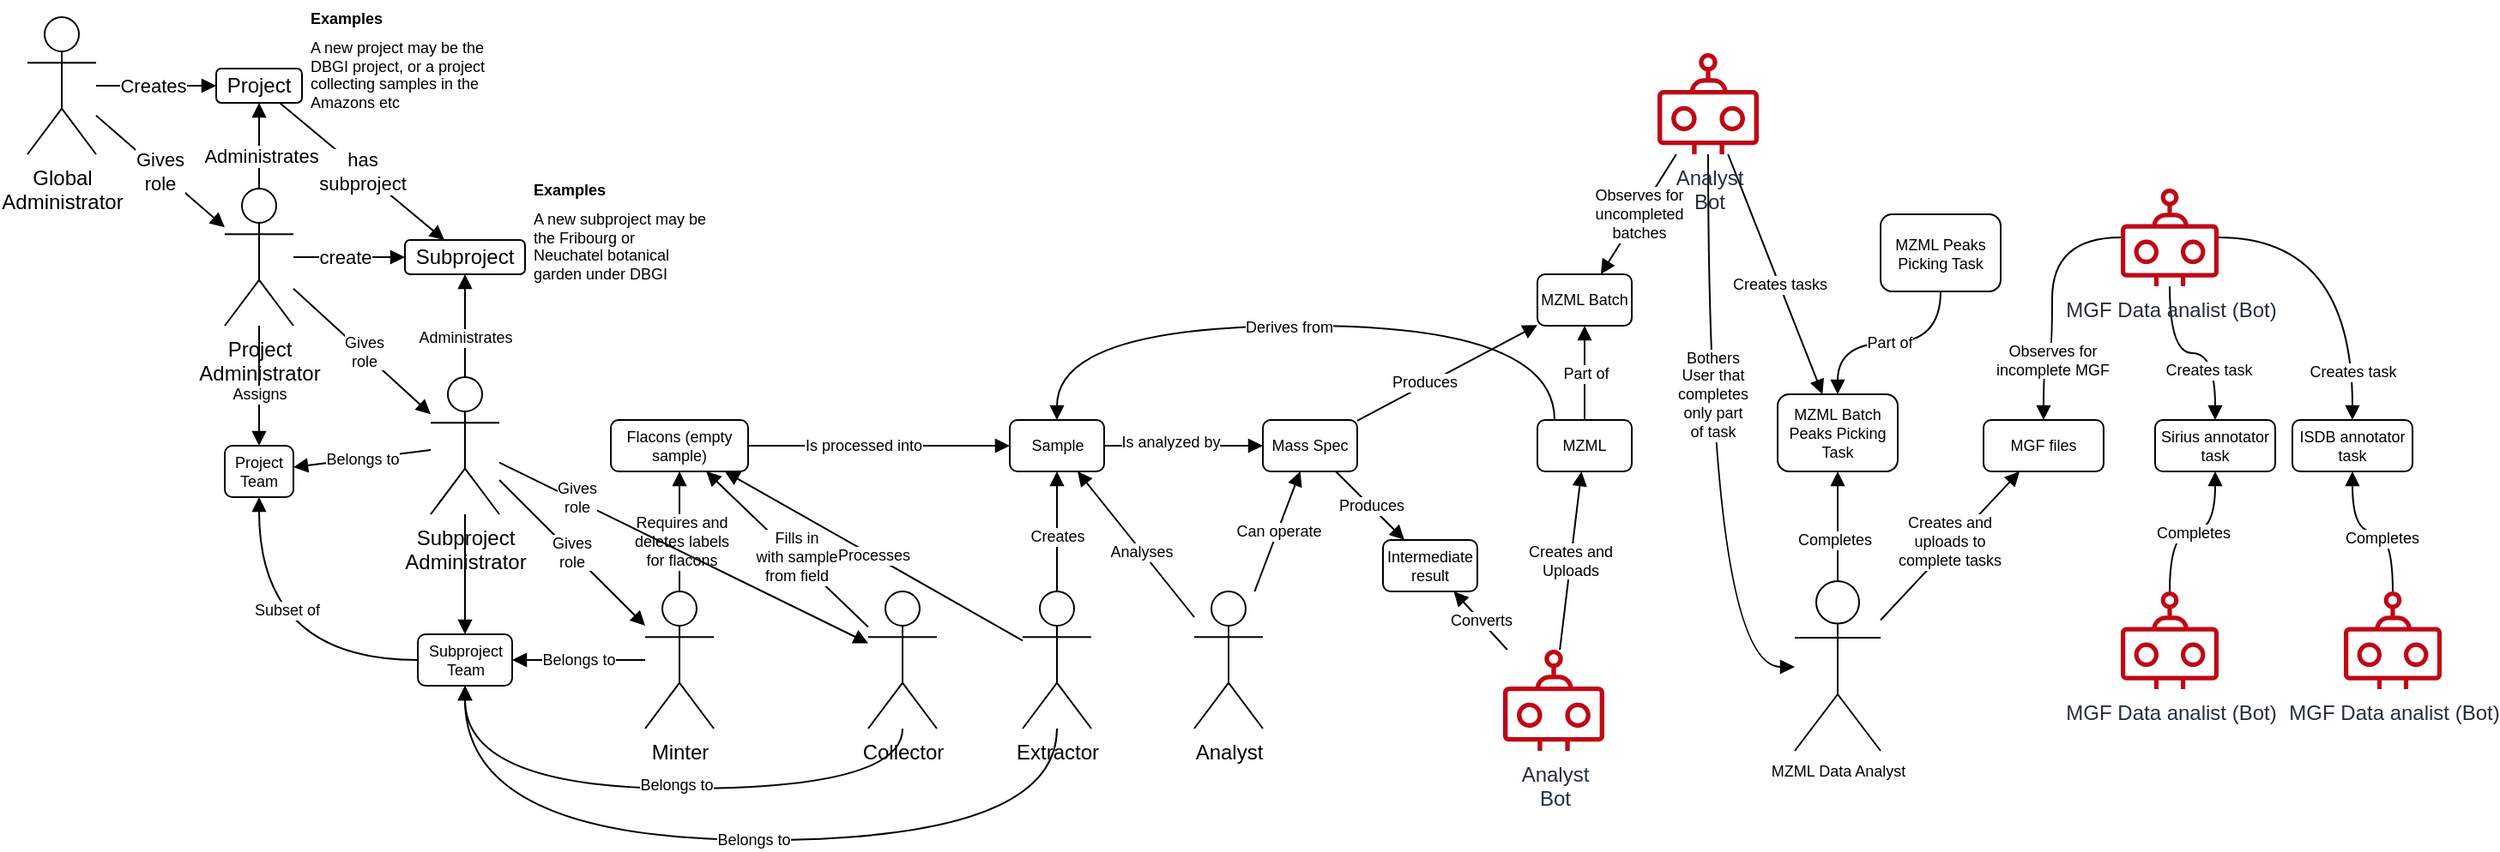 <mxfile version="20.2.3" type="device"><diagram id="7NCMc9wtYUD0csrnKZFC" name="Pagina-1"><mxGraphModel dx="721" dy="496" grid="1" gridSize="10" guides="1" tooltips="1" connect="1" arrows="1" fold="1" page="1" pageScale="1" pageWidth="827" pageHeight="1169" math="0" shadow="0"><root><mxCell id="0"/><mxCell id="1" parent="0"/><mxCell id="H2XPnX6alecPHPqTXPR5-9" style="edgeStyle=orthogonalEdgeStyle;rounded=0;orthogonalLoop=1;jettySize=auto;html=1;endArrow=block;endFill=1;" edge="1" parent="1" source="H2XPnX6alecPHPqTXPR5-6" target="H2XPnX6alecPHPqTXPR5-8"><mxGeometry relative="1" as="geometry"/></mxCell><mxCell id="H2XPnX6alecPHPqTXPR5-10" value="Creates" style="edgeLabel;html=1;align=center;verticalAlign=middle;resizable=0;points=[];" vertex="1" connectable="0" parent="H2XPnX6alecPHPqTXPR5-9"><mxGeometry x="-0.251" y="-2" relative="1" as="geometry"><mxPoint x="7" y="-2" as="offset"/></mxGeometry></mxCell><mxCell id="H2XPnX6alecPHPqTXPR5-11" value="Gives&lt;br&gt;role" style="rounded=0;orthogonalLoop=1;jettySize=auto;html=1;endArrow=block;endFill=1;" edge="1" parent="1" source="H2XPnX6alecPHPqTXPR5-6" target="H2XPnX6alecPHPqTXPR5-7"><mxGeometry relative="1" as="geometry"/></mxCell><mxCell id="H2XPnX6alecPHPqTXPR5-6" value="Global&lt;br&gt;Administrator" style="shape=umlActor;verticalLabelPosition=bottom;verticalAlign=top;html=1;outlineConnect=0;" vertex="1" parent="1"><mxGeometry x="40" y="30" width="40" height="80" as="geometry"/></mxCell><mxCell id="H2XPnX6alecPHPqTXPR5-12" style="edgeStyle=none;rounded=0;orthogonalLoop=1;jettySize=auto;html=1;endArrow=block;endFill=1;" edge="1" parent="1" source="H2XPnX6alecPHPqTXPR5-7" target="H2XPnX6alecPHPqTXPR5-8"><mxGeometry relative="1" as="geometry"/></mxCell><mxCell id="H2XPnX6alecPHPqTXPR5-13" value="Administrates" style="edgeLabel;html=1;align=center;verticalAlign=middle;resizable=0;points=[];" vertex="1" connectable="0" parent="H2XPnX6alecPHPqTXPR5-12"><mxGeometry x="-0.234" y="-1" relative="1" as="geometry"><mxPoint as="offset"/></mxGeometry></mxCell><mxCell id="H2XPnX6alecPHPqTXPR5-17" style="edgeStyle=none;rounded=0;orthogonalLoop=1;jettySize=auto;html=1;endArrow=block;endFill=1;" edge="1" parent="1" source="H2XPnX6alecPHPqTXPR5-7" target="H2XPnX6alecPHPqTXPR5-14"><mxGeometry relative="1" as="geometry"/></mxCell><mxCell id="H2XPnX6alecPHPqTXPR5-18" value="create" style="edgeLabel;html=1;align=center;verticalAlign=middle;resizable=0;points=[];" vertex="1" connectable="0" parent="H2XPnX6alecPHPqTXPR5-17"><mxGeometry x="-0.089" relative="1" as="geometry"><mxPoint as="offset"/></mxGeometry></mxCell><mxCell id="H2XPnX6alecPHPqTXPR5-23" style="edgeStyle=none;rounded=0;orthogonalLoop=1;jettySize=auto;html=1;fontSize=9;endArrow=block;endFill=1;" edge="1" parent="1" source="H2XPnX6alecPHPqTXPR5-7" target="H2XPnX6alecPHPqTXPR5-22"><mxGeometry relative="1" as="geometry"/></mxCell><mxCell id="H2XPnX6alecPHPqTXPR5-24" value="Gives&lt;br&gt;role" style="edgeLabel;html=1;align=center;verticalAlign=middle;resizable=0;points=[];fontSize=9;" vertex="1" connectable="0" parent="H2XPnX6alecPHPqTXPR5-23"><mxGeometry x="0.016" y="1" relative="1" as="geometry"><mxPoint as="offset"/></mxGeometry></mxCell><mxCell id="H2XPnX6alecPHPqTXPR5-28" style="edgeStyle=none;rounded=0;orthogonalLoop=1;jettySize=auto;html=1;fontSize=9;endArrow=block;endFill=1;" edge="1" parent="1" source="H2XPnX6alecPHPqTXPR5-7" target="H2XPnX6alecPHPqTXPR5-27"><mxGeometry relative="1" as="geometry"/></mxCell><mxCell id="H2XPnX6alecPHPqTXPR5-29" value="Assigns" style="edgeLabel;html=1;align=center;verticalAlign=middle;resizable=0;points=[];fontSize=9;" vertex="1" connectable="0" parent="H2XPnX6alecPHPqTXPR5-28"><mxGeometry x="0.144" relative="1" as="geometry"><mxPoint as="offset"/></mxGeometry></mxCell><mxCell id="H2XPnX6alecPHPqTXPR5-7" value="Project&lt;br&gt;Administrator" style="shape=umlActor;verticalLabelPosition=bottom;verticalAlign=top;html=1;outlineConnect=0;" vertex="1" parent="1"><mxGeometry x="155" y="130" width="40" height="80" as="geometry"/></mxCell><mxCell id="H2XPnX6alecPHPqTXPR5-19" value="has&lt;br&gt;subproject" style="edgeStyle=none;rounded=0;orthogonalLoop=1;jettySize=auto;html=1;endArrow=block;endFill=1;" edge="1" parent="1" source="H2XPnX6alecPHPqTXPR5-8" target="H2XPnX6alecPHPqTXPR5-14"><mxGeometry relative="1" as="geometry"/></mxCell><mxCell id="H2XPnX6alecPHPqTXPR5-8" value="Project" style="rounded=1;whiteSpace=wrap;html=1;" vertex="1" parent="1"><mxGeometry x="150" y="60" width="50" height="20" as="geometry"/></mxCell><mxCell id="H2XPnX6alecPHPqTXPR5-14" value="Subproject" style="rounded=1;whiteSpace=wrap;html=1;" vertex="1" parent="1"><mxGeometry x="260" y="160" width="70" height="20" as="geometry"/></mxCell><mxCell id="H2XPnX6alecPHPqTXPR5-20" value="&lt;h1 style=&quot;font-size: 9px;&quot;&gt;Examples&lt;/h1&gt;&lt;div style=&quot;font-size: 9px;&quot;&gt;A new project may be the DBGI project, or a project collecting samples in the Amazons etc&lt;/div&gt;" style="text;html=1;strokeColor=none;fillColor=none;spacing=5;spacingTop=-20;whiteSpace=wrap;overflow=hidden;rounded=0;fontSize=9;" vertex="1" parent="1"><mxGeometry x="200" y="30" width="110" height="60" as="geometry"/></mxCell><mxCell id="H2XPnX6alecPHPqTXPR5-21" value="&lt;h1 style=&quot;font-size: 9px;&quot;&gt;Examples&lt;/h1&gt;&lt;div style=&quot;font-size: 9px;&quot;&gt;A new subproject may be the Fribourg or Neuchatel botanical garden under DBGI&lt;/div&gt;" style="text;html=1;strokeColor=none;fillColor=none;spacing=5;spacingTop=-20;whiteSpace=wrap;overflow=hidden;rounded=0;fontSize=9;" vertex="1" parent="1"><mxGeometry x="330" y="130" width="110" height="60" as="geometry"/></mxCell><mxCell id="H2XPnX6alecPHPqTXPR5-25" style="edgeStyle=none;rounded=0;orthogonalLoop=1;jettySize=auto;html=1;fontSize=9;endArrow=block;endFill=1;" edge="1" parent="1" source="H2XPnX6alecPHPqTXPR5-22" target="H2XPnX6alecPHPqTXPR5-14"><mxGeometry relative="1" as="geometry"/></mxCell><mxCell id="H2XPnX6alecPHPqTXPR5-26" value="Administrates" style="edgeLabel;html=1;align=center;verticalAlign=middle;resizable=0;points=[];fontSize=9;" vertex="1" connectable="0" parent="H2XPnX6alecPHPqTXPR5-25"><mxGeometry x="-0.234" relative="1" as="geometry"><mxPoint as="offset"/></mxGeometry></mxCell><mxCell id="H2XPnX6alecPHPqTXPR5-31" style="edgeStyle=none;rounded=0;orthogonalLoop=1;jettySize=auto;html=1;fontSize=9;endArrow=block;endFill=1;" edge="1" parent="1" source="H2XPnX6alecPHPqTXPR5-22" target="H2XPnX6alecPHPqTXPR5-30"><mxGeometry relative="1" as="geometry"/></mxCell><mxCell id="H2XPnX6alecPHPqTXPR5-32" value="Belongs to" style="edgeStyle=none;rounded=0;orthogonalLoop=1;jettySize=auto;html=1;fontSize=9;endArrow=block;endFill=1;" edge="1" parent="1" source="H2XPnX6alecPHPqTXPR5-22" target="H2XPnX6alecPHPqTXPR5-27"><mxGeometry relative="1" as="geometry"/></mxCell><mxCell id="H2XPnX6alecPHPqTXPR5-40" value="Gives&lt;br&gt;role" style="edgeStyle=none;rounded=0;orthogonalLoop=1;jettySize=auto;html=1;fontSize=9;endArrow=block;endFill=1;" edge="1" parent="1" source="H2XPnX6alecPHPqTXPR5-22" target="H2XPnX6alecPHPqTXPR5-35"><mxGeometry relative="1" as="geometry"/></mxCell><mxCell id="H2XPnX6alecPHPqTXPR5-22" value="Subproject&lt;br&gt;Administrator" style="shape=umlActor;verticalLabelPosition=bottom;verticalAlign=top;html=1;outlineConnect=0;" vertex="1" parent="1"><mxGeometry x="275" y="240" width="40" height="80" as="geometry"/></mxCell><mxCell id="H2XPnX6alecPHPqTXPR5-27" value="Project&lt;br&gt;Team" style="rounded=1;whiteSpace=wrap;html=1;fontSize=9;" vertex="1" parent="1"><mxGeometry x="155" y="280" width="40" height="30" as="geometry"/></mxCell><mxCell id="H2XPnX6alecPHPqTXPR5-54" style="edgeStyle=orthogonalEdgeStyle;curved=1;rounded=0;orthogonalLoop=1;jettySize=auto;html=1;fontSize=9;endArrow=block;endFill=1;" edge="1" parent="1" source="H2XPnX6alecPHPqTXPR5-30" target="H2XPnX6alecPHPqTXPR5-27"><mxGeometry relative="1" as="geometry"/></mxCell><mxCell id="H2XPnX6alecPHPqTXPR5-55" value="Subset of" style="edgeLabel;html=1;align=center;verticalAlign=middle;resizable=0;points=[];fontSize=9;" vertex="1" connectable="0" parent="H2XPnX6alecPHPqTXPR5-54"><mxGeometry x="0.301" y="-16" relative="1" as="geometry"><mxPoint as="offset"/></mxGeometry></mxCell><mxCell id="H2XPnX6alecPHPqTXPR5-30" value="Subproject&lt;br&gt;Team" style="rounded=1;whiteSpace=wrap;html=1;fontSize=9;" vertex="1" parent="1"><mxGeometry x="267.5" y="390" width="55" height="30" as="geometry"/></mxCell><mxCell id="H2XPnX6alecPHPqTXPR5-36" value="Belongs to" style="edgeStyle=none;rounded=0;orthogonalLoop=1;jettySize=auto;html=1;fontSize=9;endArrow=block;endFill=1;" edge="1" parent="1" source="H2XPnX6alecPHPqTXPR5-35" target="H2XPnX6alecPHPqTXPR5-30"><mxGeometry relative="1" as="geometry"/></mxCell><mxCell id="H2XPnX6alecPHPqTXPR5-38" style="edgeStyle=none;rounded=0;orthogonalLoop=1;jettySize=auto;html=1;fontSize=9;endArrow=block;endFill=1;" edge="1" parent="1" source="H2XPnX6alecPHPqTXPR5-35" target="H2XPnX6alecPHPqTXPR5-37"><mxGeometry relative="1" as="geometry"/></mxCell><mxCell id="H2XPnX6alecPHPqTXPR5-39" value="Requires and&lt;br&gt;deletes labels&lt;br&gt;for flacons" style="edgeLabel;html=1;align=center;verticalAlign=middle;resizable=0;points=[];fontSize=9;" vertex="1" connectable="0" parent="H2XPnX6alecPHPqTXPR5-38"><mxGeometry x="-0.176" y="-1" relative="1" as="geometry"><mxPoint as="offset"/></mxGeometry></mxCell><mxCell id="H2XPnX6alecPHPqTXPR5-35" value="Minter" style="shape=umlActor;verticalLabelPosition=bottom;verticalAlign=top;html=1;outlineConnect=0;" vertex="1" parent="1"><mxGeometry x="400" y="365" width="40" height="80" as="geometry"/></mxCell><mxCell id="H2XPnX6alecPHPqTXPR5-60" style="edgeStyle=none;rounded=0;orthogonalLoop=1;jettySize=auto;html=1;fontSize=9;endArrow=block;endFill=1;" edge="1" parent="1" source="H2XPnX6alecPHPqTXPR5-37" target="H2XPnX6alecPHPqTXPR5-51"><mxGeometry relative="1" as="geometry"/></mxCell><mxCell id="H2XPnX6alecPHPqTXPR5-61" value="Is processed into" style="edgeLabel;html=1;align=center;verticalAlign=middle;resizable=0;points=[];fontSize=9;" vertex="1" connectable="0" parent="H2XPnX6alecPHPqTXPR5-60"><mxGeometry x="-0.119" relative="1" as="geometry"><mxPoint as="offset"/></mxGeometry></mxCell><mxCell id="H2XPnX6alecPHPqTXPR5-37" value="Flacons (empty sample)" style="rounded=1;whiteSpace=wrap;html=1;fontSize=9;" vertex="1" parent="1"><mxGeometry x="380" y="265" width="80" height="30" as="geometry"/></mxCell><mxCell id="H2XPnX6alecPHPqTXPR5-45" style="edgeStyle=none;rounded=0;orthogonalLoop=1;jettySize=auto;html=1;fontSize=9;endArrow=block;endFill=1;" edge="1" parent="1" source="H2XPnX6alecPHPqTXPR5-41" target="H2XPnX6alecPHPqTXPR5-37"><mxGeometry relative="1" as="geometry"/></mxCell><mxCell id="H2XPnX6alecPHPqTXPR5-46" value="Fills in&lt;br&gt;with sample&lt;br&gt;from field" style="edgeLabel;html=1;align=center;verticalAlign=middle;resizable=0;points=[];fontSize=9;" vertex="1" connectable="0" parent="H2XPnX6alecPHPqTXPR5-45"><mxGeometry x="-0.105" relative="1" as="geometry"><mxPoint as="offset"/></mxGeometry></mxCell><mxCell id="H2XPnX6alecPHPqTXPR5-47" style="edgeStyle=orthogonalEdgeStyle;rounded=0;orthogonalLoop=1;jettySize=auto;html=1;fontSize=9;endArrow=block;endFill=1;curved=1;" edge="1" parent="1" source="H2XPnX6alecPHPqTXPR5-41" target="H2XPnX6alecPHPqTXPR5-30"><mxGeometry relative="1" as="geometry"><Array as="points"><mxPoint x="550" y="480"/><mxPoint x="295" y="480"/></Array></mxGeometry></mxCell><mxCell id="H2XPnX6alecPHPqTXPR5-48" value="Belongs to" style="edgeLabel;html=1;align=center;verticalAlign=middle;resizable=0;points=[];fontSize=9;" vertex="1" connectable="0" parent="H2XPnX6alecPHPqTXPR5-47"><mxGeometry x="-0.046" y="-2" relative="1" as="geometry"><mxPoint as="offset"/></mxGeometry></mxCell><mxCell id="H2XPnX6alecPHPqTXPR5-41" value="Collector" style="shape=umlActor;verticalLabelPosition=bottom;verticalAlign=top;html=1;outlineConnect=0;" vertex="1" parent="1"><mxGeometry x="530" y="365" width="40" height="80" as="geometry"/></mxCell><mxCell id="H2XPnX6alecPHPqTXPR5-49" value="Gives&lt;br&gt;role" style="edgeStyle=none;rounded=0;orthogonalLoop=1;jettySize=auto;html=1;fontSize=9;endArrow=block;endFill=1;" edge="1" parent="1" source="H2XPnX6alecPHPqTXPR5-22" target="H2XPnX6alecPHPqTXPR5-41"><mxGeometry x="-0.588" y="2" relative="1" as="geometry"><mxPoint x="325" y="310" as="sourcePoint"/><mxPoint x="410.0" y="395" as="targetPoint"/><mxPoint as="offset"/></mxGeometry></mxCell><mxCell id="H2XPnX6alecPHPqTXPR5-52" style="edgeStyle=orthogonalEdgeStyle;curved=1;rounded=0;orthogonalLoop=1;jettySize=auto;html=1;fontSize=9;endArrow=block;endFill=1;" edge="1" parent="1" source="H2XPnX6alecPHPqTXPR5-50" target="H2XPnX6alecPHPqTXPR5-30"><mxGeometry relative="1" as="geometry"><Array as="points"><mxPoint x="640" y="510"/><mxPoint x="295" y="510"/></Array></mxGeometry></mxCell><mxCell id="H2XPnX6alecPHPqTXPR5-53" value="Belongs to" style="edgeLabel;html=1;align=center;verticalAlign=middle;resizable=0;points=[];fontSize=9;" vertex="1" connectable="0" parent="H2XPnX6alecPHPqTXPR5-52"><mxGeometry x="-0.033" relative="1" as="geometry"><mxPoint as="offset"/></mxGeometry></mxCell><mxCell id="H2XPnX6alecPHPqTXPR5-56" style="edgeStyle=orthogonalEdgeStyle;curved=1;rounded=0;orthogonalLoop=1;jettySize=auto;html=1;fontSize=9;endArrow=block;endFill=1;" edge="1" parent="1" source="H2XPnX6alecPHPqTXPR5-50" target="H2XPnX6alecPHPqTXPR5-51"><mxGeometry relative="1" as="geometry"/></mxCell><mxCell id="H2XPnX6alecPHPqTXPR5-57" value="Creates" style="edgeLabel;html=1;align=center;verticalAlign=middle;resizable=0;points=[];fontSize=9;" vertex="1" connectable="0" parent="H2XPnX6alecPHPqTXPR5-56"><mxGeometry x="-0.073" relative="1" as="geometry"><mxPoint as="offset"/></mxGeometry></mxCell><mxCell id="H2XPnX6alecPHPqTXPR5-59" value="Processes" style="rounded=0;orthogonalLoop=1;jettySize=auto;html=1;fontSize=9;endArrow=block;endFill=1;" edge="1" parent="1" source="H2XPnX6alecPHPqTXPR5-50" target="H2XPnX6alecPHPqTXPR5-37"><mxGeometry relative="1" as="geometry"/></mxCell><mxCell id="H2XPnX6alecPHPqTXPR5-50" value="Extractor" style="shape=umlActor;verticalLabelPosition=bottom;verticalAlign=top;html=1;outlineConnect=0;" vertex="1" parent="1"><mxGeometry x="620" y="365" width="40" height="80" as="geometry"/></mxCell><mxCell id="H2XPnX6alecPHPqTXPR5-67" style="edgeStyle=none;rounded=0;orthogonalLoop=1;jettySize=auto;html=1;fontSize=9;endArrow=block;endFill=1;" edge="1" parent="1" source="H2XPnX6alecPHPqTXPR5-51" target="H2XPnX6alecPHPqTXPR5-63"><mxGeometry relative="1" as="geometry"/></mxCell><mxCell id="H2XPnX6alecPHPqTXPR5-68" value="Is analyzed by" style="edgeLabel;html=1;align=center;verticalAlign=middle;resizable=0;points=[];fontSize=9;" vertex="1" connectable="0" parent="H2XPnX6alecPHPqTXPR5-67"><mxGeometry x="-0.176" y="2" relative="1" as="geometry"><mxPoint as="offset"/></mxGeometry></mxCell><mxCell id="H2XPnX6alecPHPqTXPR5-51" value="Sample" style="rounded=1;whiteSpace=wrap;html=1;fontSize=9;" vertex="1" parent="1"><mxGeometry x="612.5" y="265" width="55" height="30" as="geometry"/></mxCell><mxCell id="H2XPnX6alecPHPqTXPR5-64" value="Can operate" style="edgeStyle=none;rounded=0;orthogonalLoop=1;jettySize=auto;html=1;fontSize=9;endArrow=block;endFill=1;" edge="1" parent="1" source="H2XPnX6alecPHPqTXPR5-62" target="H2XPnX6alecPHPqTXPR5-63"><mxGeometry relative="1" as="geometry"/></mxCell><mxCell id="H2XPnX6alecPHPqTXPR5-65" style="edgeStyle=none;rounded=0;orthogonalLoop=1;jettySize=auto;html=1;fontSize=9;endArrow=block;endFill=1;" edge="1" parent="1" source="H2XPnX6alecPHPqTXPR5-62" target="H2XPnX6alecPHPqTXPR5-51"><mxGeometry relative="1" as="geometry"/></mxCell><mxCell id="H2XPnX6alecPHPqTXPR5-66" value="Analyses" style="edgeLabel;html=1;align=center;verticalAlign=middle;resizable=0;points=[];fontSize=9;" vertex="1" connectable="0" parent="H2XPnX6alecPHPqTXPR5-65"><mxGeometry x="-0.095" relative="1" as="geometry"><mxPoint as="offset"/></mxGeometry></mxCell><mxCell id="H2XPnX6alecPHPqTXPR5-62" value="Analyst" style="shape=umlActor;verticalLabelPosition=bottom;verticalAlign=top;html=1;outlineConnect=0;" vertex="1" parent="1"><mxGeometry x="720" y="365" width="40" height="80" as="geometry"/></mxCell><mxCell id="H2XPnX6alecPHPqTXPR5-76" value="Produces" style="rounded=0;orthogonalLoop=1;jettySize=auto;html=1;fontSize=9;endArrow=block;endFill=1;" edge="1" parent="1" source="H2XPnX6alecPHPqTXPR5-63" target="H2XPnX6alecPHPqTXPR5-75"><mxGeometry relative="1" as="geometry"/></mxCell><mxCell id="H2XPnX6alecPHPqTXPR5-93" style="edgeStyle=none;rounded=0;orthogonalLoop=1;jettySize=auto;html=1;fontSize=9;endArrow=block;endFill=1;" edge="1" parent="1" source="H2XPnX6alecPHPqTXPR5-63" target="H2XPnX6alecPHPqTXPR5-92"><mxGeometry relative="1" as="geometry"/></mxCell><mxCell id="H2XPnX6alecPHPqTXPR5-94" value="Produces" style="edgeLabel;html=1;align=center;verticalAlign=middle;resizable=0;points=[];fontSize=9;" vertex="1" connectable="0" parent="H2XPnX6alecPHPqTXPR5-93"><mxGeometry x="-0.231" y="2" relative="1" as="geometry"><mxPoint as="offset"/></mxGeometry></mxCell><mxCell id="H2XPnX6alecPHPqTXPR5-63" value="Mass Spec" style="rounded=1;whiteSpace=wrap;html=1;fontSize=9;" vertex="1" parent="1"><mxGeometry x="760" y="265" width="55" height="30" as="geometry"/></mxCell><mxCell id="H2XPnX6alecPHPqTXPR5-73" style="edgeStyle=orthogonalEdgeStyle;rounded=0;orthogonalLoop=1;jettySize=auto;html=1;fontSize=9;endArrow=block;endFill=1;curved=1;" edge="1" parent="1" source="H2XPnX6alecPHPqTXPR5-69" target="H2XPnX6alecPHPqTXPR5-51"><mxGeometry relative="1" as="geometry"><Array as="points"><mxPoint x="930" y="210"/><mxPoint x="640" y="210"/></Array></mxGeometry></mxCell><mxCell id="H2XPnX6alecPHPqTXPR5-74" value="Derives from" style="edgeLabel;html=1;align=center;verticalAlign=middle;resizable=0;points=[];fontSize=9;" vertex="1" connectable="0" parent="H2XPnX6alecPHPqTXPR5-73"><mxGeometry x="0.05" y="1" relative="1" as="geometry"><mxPoint as="offset"/></mxGeometry></mxCell><mxCell id="H2XPnX6alecPHPqTXPR5-96" value="Part of" style="edgeStyle=none;rounded=0;orthogonalLoop=1;jettySize=auto;html=1;fontSize=9;endArrow=block;endFill=1;" edge="1" parent="1" source="H2XPnX6alecPHPqTXPR5-69" target="H2XPnX6alecPHPqTXPR5-92"><mxGeometry relative="1" as="geometry"/></mxCell><mxCell id="H2XPnX6alecPHPqTXPR5-69" value="MZML" style="rounded=1;whiteSpace=wrap;html=1;fontSize=9;" vertex="1" parent="1"><mxGeometry x="920" y="265" width="55" height="30" as="geometry"/></mxCell><mxCell id="H2XPnX6alecPHPqTXPR5-75" value="Intermediate result" style="rounded=1;whiteSpace=wrap;html=1;fontSize=9;" vertex="1" parent="1"><mxGeometry x="830" y="335" width="55" height="30" as="geometry"/></mxCell><mxCell id="H2XPnX6alecPHPqTXPR5-79" value="Converts" style="edgeStyle=none;rounded=0;orthogonalLoop=1;jettySize=auto;html=1;fontSize=9;endArrow=block;endFill=1;" edge="1" parent="1" source="H2XPnX6alecPHPqTXPR5-77" target="H2XPnX6alecPHPqTXPR5-75"><mxGeometry relative="1" as="geometry"/></mxCell><mxCell id="H2XPnX6alecPHPqTXPR5-80" value="Creates and&lt;br&gt;Uploads" style="edgeStyle=none;rounded=0;orthogonalLoop=1;jettySize=auto;html=1;fontSize=9;endArrow=block;endFill=1;" edge="1" parent="1" source="H2XPnX6alecPHPqTXPR5-77" target="H2XPnX6alecPHPqTXPR5-69"><mxGeometry relative="1" as="geometry"/></mxCell><mxCell id="H2XPnX6alecPHPqTXPR5-77" value="Analyst&lt;br&gt;Bot" style="sketch=0;outlineConnect=0;fontColor=#232F3E;gradientColor=none;fillColor=#BF0816;strokeColor=none;dashed=0;verticalLabelPosition=bottom;verticalAlign=top;align=center;html=1;fontSize=12;fontStyle=0;aspect=fixed;pointerEvents=1;shape=mxgraph.aws4.waf_bot;" vertex="1" parent="1"><mxGeometry x="900" y="399" width="59" height="59" as="geometry"/></mxCell><mxCell id="H2XPnX6alecPHPqTXPR5-82" value="MZML Batch Peaks Picking Task" style="rounded=1;whiteSpace=wrap;html=1;fontSize=9;" vertex="1" parent="1"><mxGeometry x="1060" y="250" width="70" height="45" as="geometry"/></mxCell><mxCell id="H2XPnX6alecPHPqTXPR5-87" style="edgeStyle=none;rounded=0;orthogonalLoop=1;jettySize=auto;html=1;fontSize=9;endArrow=block;endFill=1;" edge="1" parent="1" source="H2XPnX6alecPHPqTXPR5-84" target="H2XPnX6alecPHPqTXPR5-82"><mxGeometry relative="1" as="geometry"/></mxCell><mxCell id="H2XPnX6alecPHPqTXPR5-88" value="Completes" style="edgeLabel;html=1;align=center;verticalAlign=middle;resizable=0;points=[];fontSize=9;" vertex="1" connectable="0" parent="H2XPnX6alecPHPqTXPR5-87"><mxGeometry x="-0.233" y="2" relative="1" as="geometry"><mxPoint as="offset"/></mxGeometry></mxCell><mxCell id="H2XPnX6alecPHPqTXPR5-90" style="edgeStyle=none;rounded=0;orthogonalLoop=1;jettySize=auto;html=1;fontSize=9;endArrow=block;endFill=1;" edge="1" parent="1" source="H2XPnX6alecPHPqTXPR5-84" target="H2XPnX6alecPHPqTXPR5-89"><mxGeometry relative="1" as="geometry"/></mxCell><mxCell id="H2XPnX6alecPHPqTXPR5-91" value="Creates and&lt;br&gt;uploads to&lt;br&gt;complete tasks" style="edgeLabel;html=1;align=center;verticalAlign=middle;resizable=0;points=[];fontSize=9;" vertex="1" connectable="0" parent="H2XPnX6alecPHPqTXPR5-90"><mxGeometry x="0.02" y="2" relative="1" as="geometry"><mxPoint as="offset"/></mxGeometry></mxCell><mxCell id="H2XPnX6alecPHPqTXPR5-84" value="MZML Data Analyst" style="shape=umlActor;verticalLabelPosition=bottom;verticalAlign=top;html=1;outlineConnect=0;fontSize=9;" vertex="1" parent="1"><mxGeometry x="1070" y="359" width="50" height="99" as="geometry"/></mxCell><mxCell id="H2XPnX6alecPHPqTXPR5-89" value="MGF files" style="rounded=1;whiteSpace=wrap;html=1;fontSize=9;" vertex="1" parent="1"><mxGeometry x="1180" y="265" width="70" height="30" as="geometry"/></mxCell><mxCell id="H2XPnX6alecPHPqTXPR5-92" value="MZML Batch" style="rounded=1;whiteSpace=wrap;html=1;fontSize=9;" vertex="1" parent="1"><mxGeometry x="920" y="180" width="55" height="30" as="geometry"/></mxCell><mxCell id="H2XPnX6alecPHPqTXPR5-100" style="edgeStyle=none;rounded=0;orthogonalLoop=1;jettySize=auto;html=1;fontSize=9;endArrow=block;endFill=1;" edge="1" parent="1" source="H2XPnX6alecPHPqTXPR5-99" target="H2XPnX6alecPHPqTXPR5-82"><mxGeometry relative="1" as="geometry"/></mxCell><mxCell id="H2XPnX6alecPHPqTXPR5-102" value="Creates tasks" style="edgeLabel;html=1;align=center;verticalAlign=middle;resizable=0;points=[];fontSize=9;" vertex="1" connectable="0" parent="H2XPnX6alecPHPqTXPR5-100"><mxGeometry x="0.077" relative="1" as="geometry"><mxPoint as="offset"/></mxGeometry></mxCell><mxCell id="H2XPnX6alecPHPqTXPR5-101" value="Observes for&lt;br&gt;uncompleted&lt;br&gt;batches" style="edgeStyle=none;rounded=0;orthogonalLoop=1;jettySize=auto;html=1;fontSize=9;endArrow=block;endFill=1;" edge="1" parent="1" source="H2XPnX6alecPHPqTXPR5-99" target="H2XPnX6alecPHPqTXPR5-92"><mxGeometry relative="1" as="geometry"/></mxCell><mxCell id="H2XPnX6alecPHPqTXPR5-103" style="edgeStyle=orthogonalEdgeStyle;rounded=0;orthogonalLoop=1;jettySize=auto;html=1;fontSize=9;endArrow=block;endFill=1;curved=1;" edge="1" parent="1" source="H2XPnX6alecPHPqTXPR5-99" target="H2XPnX6alecPHPqTXPR5-84"><mxGeometry relative="1" as="geometry"><Array as="points"><mxPoint x="1019" y="409"/></Array></mxGeometry></mxCell><mxCell id="H2XPnX6alecPHPqTXPR5-104" value="Bothers&lt;br&gt;User that&lt;br&gt;completes&lt;br&gt;only part&lt;br&gt;of task" style="edgeLabel;html=1;align=center;verticalAlign=middle;resizable=0;points=[];fontSize=9;" vertex="1" connectable="0" parent="H2XPnX6alecPHPqTXPR5-103"><mxGeometry x="-0.2" y="2" relative="1" as="geometry"><mxPoint as="offset"/></mxGeometry></mxCell><mxCell id="H2XPnX6alecPHPqTXPR5-99" value="Analyst&lt;br&gt;Bot" style="sketch=0;outlineConnect=0;fontColor=#232F3E;gradientColor=none;fillColor=#BF0816;strokeColor=none;dashed=0;verticalLabelPosition=bottom;verticalAlign=top;align=center;html=1;fontSize=12;fontStyle=0;aspect=fixed;pointerEvents=1;shape=mxgraph.aws4.waf_bot;" vertex="1" parent="1"><mxGeometry x="990" y="51" width="59" height="59" as="geometry"/></mxCell><mxCell id="H2XPnX6alecPHPqTXPR5-106" value="Part of" style="edgeStyle=orthogonalEdgeStyle;curved=1;rounded=0;orthogonalLoop=1;jettySize=auto;html=1;fontSize=9;endArrow=block;endFill=1;" edge="1" parent="1" source="H2XPnX6alecPHPqTXPR5-105" target="H2XPnX6alecPHPqTXPR5-82"><mxGeometry relative="1" as="geometry"/></mxCell><mxCell id="H2XPnX6alecPHPqTXPR5-105" value="MZML Peaks Picking Task" style="rounded=1;whiteSpace=wrap;html=1;fontSize=9;" vertex="1" parent="1"><mxGeometry x="1120" y="145" width="70" height="45" as="geometry"/></mxCell><mxCell id="H2XPnX6alecPHPqTXPR5-110" style="edgeStyle=orthogonalEdgeStyle;curved=1;rounded=0;orthogonalLoop=1;jettySize=auto;html=1;fontSize=9;endArrow=block;endFill=1;" edge="1" parent="1" source="H2XPnX6alecPHPqTXPR5-108" target="H2XPnX6alecPHPqTXPR5-109"><mxGeometry relative="1" as="geometry"/></mxCell><mxCell id="H2XPnX6alecPHPqTXPR5-112" value="Completes" style="edgeLabel;html=1;align=center;verticalAlign=middle;resizable=0;points=[];fontSize=9;" vertex="1" connectable="0" parent="H2XPnX6alecPHPqTXPR5-110"><mxGeometry x="-0.003" y="-1" relative="1" as="geometry"><mxPoint as="offset"/></mxGeometry></mxCell><mxCell id="H2XPnX6alecPHPqTXPR5-108" value="MGF Data analist (Bot)" style="sketch=0;outlineConnect=0;fontColor=#232F3E;gradientColor=none;fillColor=#BF0816;strokeColor=none;dashed=0;verticalLabelPosition=bottom;verticalAlign=top;align=center;html=1;fontSize=12;fontStyle=0;aspect=fixed;pointerEvents=1;shape=mxgraph.aws4.waf_bot;" vertex="1" parent="1"><mxGeometry x="1260" y="365" width="57" height="57" as="geometry"/></mxCell><mxCell id="H2XPnX6alecPHPqTXPR5-109" value="Sirius annotator task" style="rounded=1;whiteSpace=wrap;html=1;fontSize=9;" vertex="1" parent="1"><mxGeometry x="1280" y="265" width="70" height="30" as="geometry"/></mxCell><mxCell id="H2XPnX6alecPHPqTXPR5-114" value="Observes for&lt;br&gt;incomplete MGF" style="edgeStyle=orthogonalEdgeStyle;curved=1;rounded=0;orthogonalLoop=1;jettySize=auto;html=1;fontSize=9;endArrow=block;endFill=1;" edge="1" parent="1" source="H2XPnX6alecPHPqTXPR5-113" target="H2XPnX6alecPHPqTXPR5-89"><mxGeometry x="0.472" relative="1" as="geometry"><Array as="points"><mxPoint x="1220" y="159"/><mxPoint x="1220" y="230"/><mxPoint x="1215" y="230"/></Array><mxPoint as="offset"/></mxGeometry></mxCell><mxCell id="H2XPnX6alecPHPqTXPR5-115" style="edgeStyle=orthogonalEdgeStyle;curved=1;rounded=0;orthogonalLoop=1;jettySize=auto;html=1;fontSize=9;endArrow=block;endFill=1;" edge="1" parent="1" source="H2XPnX6alecPHPqTXPR5-113" target="H2XPnX6alecPHPqTXPR5-109"><mxGeometry relative="1" as="geometry"/></mxCell><mxCell id="H2XPnX6alecPHPqTXPR5-116" value="Creates task" style="edgeLabel;html=1;align=center;verticalAlign=middle;resizable=0;points=[];fontSize=9;" vertex="1" connectable="0" parent="H2XPnX6alecPHPqTXPR5-115"><mxGeometry x="0.44" y="-4" relative="1" as="geometry"><mxPoint as="offset"/></mxGeometry></mxCell><mxCell id="H2XPnX6alecPHPqTXPR5-118" style="edgeStyle=orthogonalEdgeStyle;curved=1;rounded=0;orthogonalLoop=1;jettySize=auto;html=1;fontSize=9;endArrow=block;endFill=1;" edge="1" parent="1" source="H2XPnX6alecPHPqTXPR5-113" target="H2XPnX6alecPHPqTXPR5-117"><mxGeometry relative="1" as="geometry"/></mxCell><mxCell id="H2XPnX6alecPHPqTXPR5-122" value="Creates task" style="edgeLabel;html=1;align=center;verticalAlign=middle;resizable=0;points=[];fontSize=9;" vertex="1" connectable="0" parent="H2XPnX6alecPHPqTXPR5-118"><mxGeometry x="0.697" relative="1" as="geometry"><mxPoint as="offset"/></mxGeometry></mxCell><mxCell id="H2XPnX6alecPHPqTXPR5-113" value="MGF Data analist (Bot)" style="sketch=0;outlineConnect=0;fontColor=#232F3E;gradientColor=none;fillColor=#BF0816;strokeColor=none;dashed=0;verticalLabelPosition=bottom;verticalAlign=top;align=center;html=1;fontSize=12;fontStyle=0;aspect=fixed;pointerEvents=1;shape=mxgraph.aws4.waf_bot;" vertex="1" parent="1"><mxGeometry x="1260" y="130" width="57" height="57" as="geometry"/></mxCell><mxCell id="H2XPnX6alecPHPqTXPR5-117" value="ISDB annotator task" style="rounded=1;whiteSpace=wrap;html=1;fontSize=9;" vertex="1" parent="1"><mxGeometry x="1360" y="265" width="70" height="30" as="geometry"/></mxCell><mxCell id="H2XPnX6alecPHPqTXPR5-120" style="edgeStyle=orthogonalEdgeStyle;curved=1;rounded=0;orthogonalLoop=1;jettySize=auto;html=1;fontSize=9;endArrow=block;endFill=1;" edge="1" parent="1" source="H2XPnX6alecPHPqTXPR5-119" target="H2XPnX6alecPHPqTXPR5-117"><mxGeometry relative="1" as="geometry"/></mxCell><mxCell id="H2XPnX6alecPHPqTXPR5-121" value="Completes" style="edgeLabel;html=1;align=center;verticalAlign=middle;resizable=0;points=[];fontSize=9;" vertex="1" connectable="0" parent="H2XPnX6alecPHPqTXPR5-120"><mxGeometry x="-0.099" y="4" relative="1" as="geometry"><mxPoint as="offset"/></mxGeometry></mxCell><mxCell id="H2XPnX6alecPHPqTXPR5-119" value="MGF Data analist (Bot)" style="sketch=0;outlineConnect=0;fontColor=#232F3E;gradientColor=none;fillColor=#BF0816;strokeColor=none;dashed=0;verticalLabelPosition=bottom;verticalAlign=top;align=center;html=1;fontSize=12;fontStyle=0;aspect=fixed;pointerEvents=1;shape=mxgraph.aws4.waf_bot;" vertex="1" parent="1"><mxGeometry x="1390" y="365" width="57" height="57" as="geometry"/></mxCell></root></mxGraphModel></diagram></mxfile>